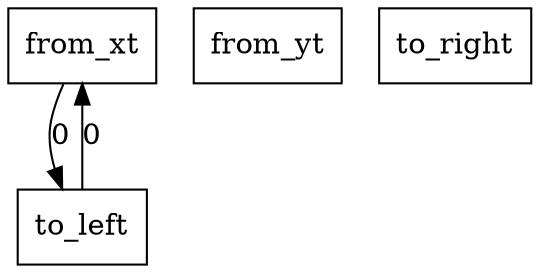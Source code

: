digraph {
    graph [rankdir=TB
          ,bgcolor=transparent];
    node [shape=box
         ,fillcolor=white
         ,style=filled];
    0 [label=<from_xt>];
    1 [label=<from_yt>];
    2 [label=<to_left>];
    3 [label=<to_right>];
    0 -> 2 [label=0];
    2 -> 0 [label=0];
}